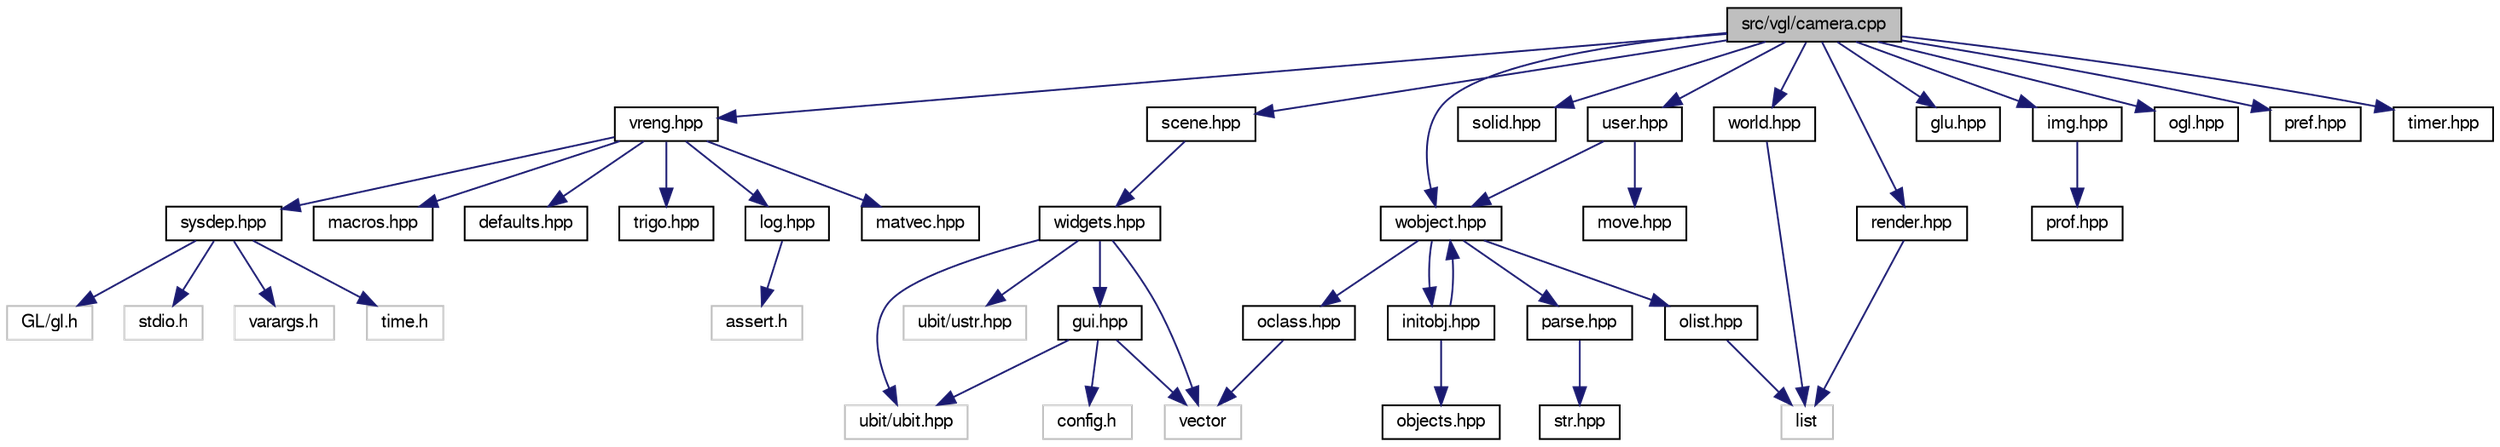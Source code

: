 digraph "src/vgl/camera.cpp"
{
 // LATEX_PDF_SIZE
  bgcolor="transparent";
  edge [fontname="FreeSans",fontsize="10",labelfontname="FreeSans",labelfontsize="10"];
  node [fontname="FreeSans",fontsize="10",shape=record];
  Node1 [label="src/vgl/camera.cpp",height=0.2,width=0.4,color="black", fillcolor="grey75", style="filled", fontcolor="black",tooltip=" "];
  Node1 -> Node2 [color="midnightblue",fontsize="10",style="solid",fontname="FreeSans"];
  Node2 [label="vreng.hpp",height=0.2,width=0.4,color="black",URL="$a00143.html",tooltip=" "];
  Node2 -> Node3 [color="midnightblue",fontsize="10",style="solid",fontname="FreeSans"];
  Node3 [label="sysdep.hpp",height=0.2,width=0.4,color="black",URL="$a00182.html",tooltip=" "];
  Node3 -> Node4 [color="midnightblue",fontsize="10",style="solid",fontname="FreeSans"];
  Node4 [label="stdio.h",height=0.2,width=0.4,color="grey75",tooltip=" "];
  Node3 -> Node5 [color="midnightblue",fontsize="10",style="solid",fontname="FreeSans"];
  Node5 [label="varargs.h",height=0.2,width=0.4,color="grey75",tooltip=" "];
  Node3 -> Node6 [color="midnightblue",fontsize="10",style="solid",fontname="FreeSans"];
  Node6 [label="time.h",height=0.2,width=0.4,color="grey75",tooltip=" "];
  Node3 -> Node7 [color="midnightblue",fontsize="10",style="solid",fontname="FreeSans"];
  Node7 [label="GL/gl.h",height=0.2,width=0.4,color="grey75",tooltip=" "];
  Node2 -> Node8 [color="midnightblue",fontsize="10",style="solid",fontname="FreeSans"];
  Node8 [label="macros.hpp",height=0.2,width=0.4,color="black",URL="$a00047.html",tooltip=" "];
  Node2 -> Node9 [color="midnightblue",fontsize="10",style="solid",fontname="FreeSans"];
  Node9 [label="defaults.hpp",height=0.2,width=0.4,color="black",URL="$a00014.html",tooltip=" "];
  Node2 -> Node10 [color="midnightblue",fontsize="10",style="solid",fontname="FreeSans"];
  Node10 [label="trigo.hpp",height=0.2,width=0.4,color="black",URL="$a00119.html",tooltip=" "];
  Node2 -> Node11 [color="midnightblue",fontsize="10",style="solid",fontname="FreeSans"];
  Node11 [label="log.hpp",height=0.2,width=0.4,color="black",URL="$a00044.html",tooltip=" "];
  Node11 -> Node12 [color="midnightblue",fontsize="10",style="solid",fontname="FreeSans"];
  Node12 [label="assert.h",height=0.2,width=0.4,color="grey75",tooltip=" "];
  Node2 -> Node13 [color="midnightblue",fontsize="10",style="solid",fontname="FreeSans"];
  Node13 [label="matvec.hpp",height=0.2,width=0.4,color="black",URL="$a00053.html",tooltip=" "];
  Node1 -> Node14 [color="midnightblue",fontsize="10",style="solid",fontname="FreeSans"];
  Node14 [label="render.hpp",height=0.2,width=0.4,color="black",URL="$a00992.html",tooltip=" "];
  Node14 -> Node15 [color="midnightblue",fontsize="10",style="solid",fontname="FreeSans"];
  Node15 [label="list",height=0.2,width=0.4,color="grey75",tooltip=" "];
  Node1 -> Node16 [color="midnightblue",fontsize="10",style="solid",fontname="FreeSans"];
  Node16 [label="scene.hpp",height=0.2,width=0.4,color="black",URL="$a00083.html",tooltip=" "];
  Node16 -> Node17 [color="midnightblue",fontsize="10",style="solid",fontname="FreeSans"];
  Node17 [label="widgets.hpp",height=0.2,width=0.4,color="black",URL="$a00263.html",tooltip=" "];
  Node17 -> Node18 [color="midnightblue",fontsize="10",style="solid",fontname="FreeSans"];
  Node18 [label="vector",height=0.2,width=0.4,color="grey75",tooltip=" "];
  Node17 -> Node19 [color="midnightblue",fontsize="10",style="solid",fontname="FreeSans"];
  Node19 [label="ubit/ubit.hpp",height=0.2,width=0.4,color="grey75",tooltip=" "];
  Node17 -> Node20 [color="midnightblue",fontsize="10",style="solid",fontname="FreeSans"];
  Node20 [label="gui.hpp",height=0.2,width=0.4,color="black",URL="$a00209.html",tooltip=" "];
  Node20 -> Node21 [color="midnightblue",fontsize="10",style="solid",fontname="FreeSans"];
  Node21 [label="config.h",height=0.2,width=0.4,color="grey75",tooltip=" "];
  Node20 -> Node18 [color="midnightblue",fontsize="10",style="solid",fontname="FreeSans"];
  Node20 -> Node19 [color="midnightblue",fontsize="10",style="solid",fontname="FreeSans"];
  Node17 -> Node22 [color="midnightblue",fontsize="10",style="solid",fontname="FreeSans"];
  Node22 [label="ubit/ustr.hpp",height=0.2,width=0.4,color="grey75",tooltip=" "];
  Node1 -> Node23 [color="midnightblue",fontsize="10",style="solid",fontname="FreeSans"];
  Node23 [label="solid.hpp",height=0.2,width=0.4,color="black",URL="$a00998.html",tooltip=" "];
  Node1 -> Node24 [color="midnightblue",fontsize="10",style="solid",fontname="FreeSans"];
  Node24 [label="wobject.hpp",height=0.2,width=0.4,color="black",URL="$a00866.html",tooltip=" "];
  Node24 -> Node25 [color="midnightblue",fontsize="10",style="solid",fontname="FreeSans"];
  Node25 [label="oclass.hpp",height=0.2,width=0.4,color="black",URL="$a00626.html",tooltip=" "];
  Node25 -> Node18 [color="midnightblue",fontsize="10",style="solid",fontname="FreeSans"];
  Node24 -> Node26 [color="midnightblue",fontsize="10",style="solid",fontname="FreeSans"];
  Node26 [label="olist.hpp",height=0.2,width=0.4,color="black",URL="$a00632.html",tooltip=" "];
  Node26 -> Node15 [color="midnightblue",fontsize="10",style="solid",fontname="FreeSans"];
  Node24 -> Node27 [color="midnightblue",fontsize="10",style="solid",fontname="FreeSans"];
  Node27 [label="parse.hpp",height=0.2,width=0.4,color="black",URL="$a00638.html",tooltip=" "];
  Node27 -> Node28 [color="midnightblue",fontsize="10",style="solid",fontname="FreeSans"];
  Node28 [label="str.hpp",height=0.2,width=0.4,color="black",URL="$a00179.html",tooltip=" "];
  Node24 -> Node29 [color="midnightblue",fontsize="10",style="solid",fontname="FreeSans"];
  Node29 [label="initobj.hpp",height=0.2,width=0.4,color="black",URL="$a00554.html",tooltip=" "];
  Node29 -> Node30 [color="midnightblue",fontsize="10",style="solid",fontname="FreeSans"];
  Node30 [label="objects.hpp",height=0.2,width=0.4,color="black",URL="$a00620.html",tooltip=" "];
  Node29 -> Node24 [color="midnightblue",fontsize="10",style="solid",fontname="FreeSans"];
  Node1 -> Node31 [color="midnightblue",fontsize="10",style="solid",fontname="FreeSans"];
  Node31 [label="world.hpp",height=0.2,width=0.4,color="black",URL="$a00149.html",tooltip=" "];
  Node31 -> Node15 [color="midnightblue",fontsize="10",style="solid",fontname="FreeSans"];
  Node1 -> Node32 [color="midnightblue",fontsize="10",style="solid",fontname="FreeSans"];
  Node32 [label="user.hpp",height=0.2,width=0.4,color="black",URL="$a00788.html",tooltip=" "];
  Node32 -> Node24 [color="midnightblue",fontsize="10",style="solid",fontname="FreeSans"];
  Node32 -> Node33 [color="midnightblue",fontsize="10",style="solid",fontname="FreeSans"];
  Node33 [label="move.hpp",height=0.2,width=0.4,color="black",URL="$a00596.html",tooltip=" "];
  Node1 -> Node34 [color="midnightblue",fontsize="10",style="solid",fontname="FreeSans"];
  Node34 [label="glu.hpp",height=0.2,width=0.4,color="black",URL="$a00968.html",tooltip=" "];
  Node1 -> Node35 [color="midnightblue",fontsize="10",style="solid",fontname="FreeSans"];
  Node35 [label="img.hpp",height=0.2,width=0.4,color="black",URL="$a01043.html",tooltip=" "];
  Node35 -> Node36 [color="midnightblue",fontsize="10",style="solid",fontname="FreeSans"];
  Node36 [label="prof.hpp",height=0.2,width=0.4,color="black",URL="$a00071.html",tooltip=" "];
  Node1 -> Node37 [color="midnightblue",fontsize="10",style="solid",fontname="FreeSans"];
  Node37 [label="ogl.hpp",height=0.2,width=0.4,color="black",URL="$a00986.html",tooltip=" "];
  Node1 -> Node38 [color="midnightblue",fontsize="10",style="solid",fontname="FreeSans"];
  Node38 [label="pref.hpp",height=0.2,width=0.4,color="black",URL="$a00065.html",tooltip=" "];
  Node1 -> Node39 [color="midnightblue",fontsize="10",style="solid",fontname="FreeSans"];
  Node39 [label="timer.hpp",height=0.2,width=0.4,color="black",URL="$a00113.html",tooltip=" "];
}
